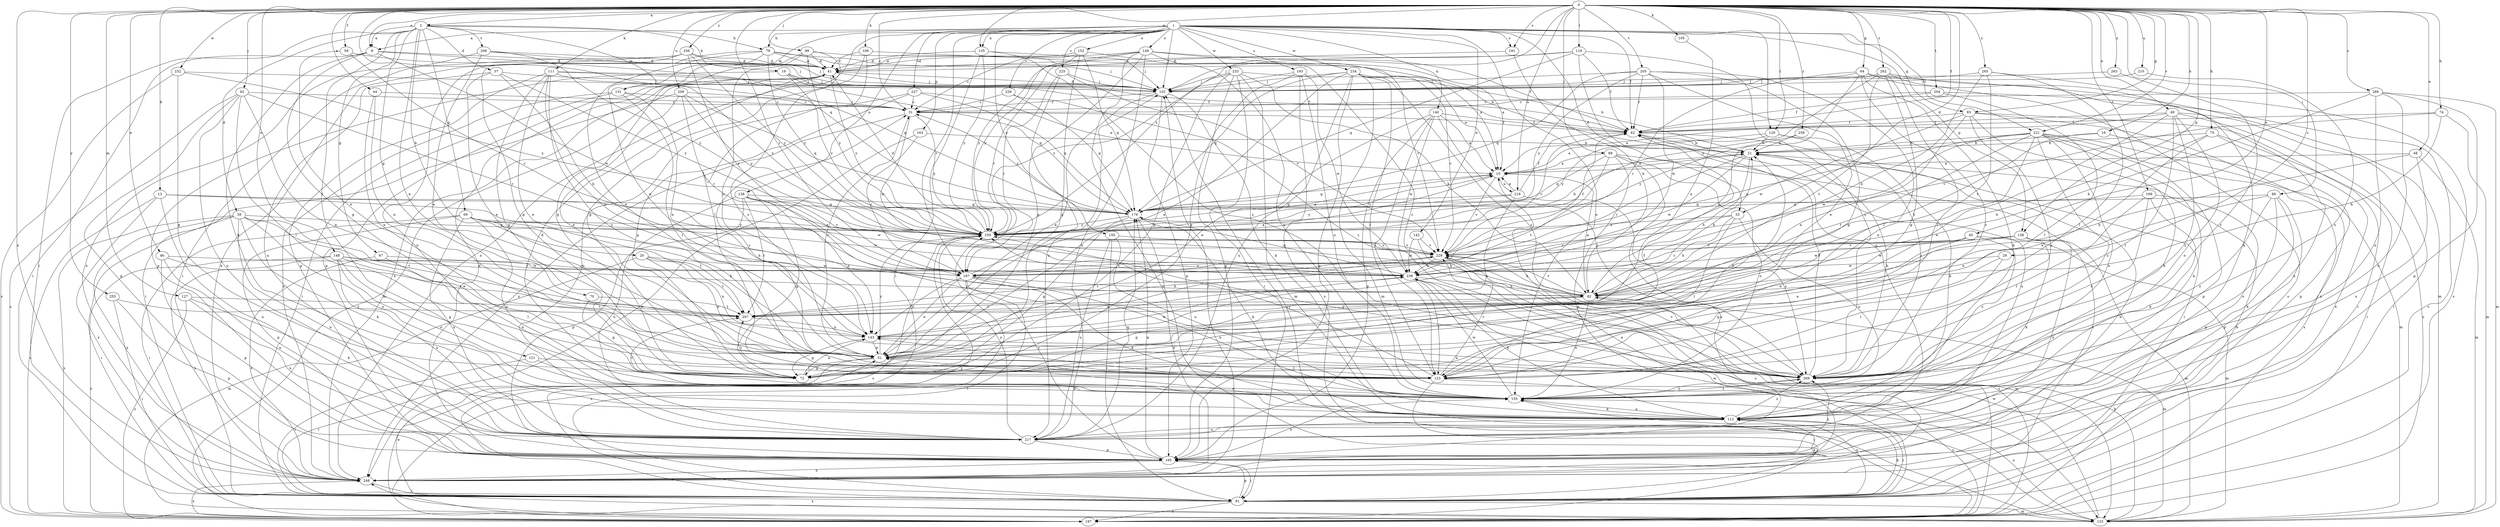 strict digraph  {
0;
1;
2;
8;
10;
13;
16;
19;
20;
21;
29;
31;
33;
37;
39;
41;
44;
45;
46;
48;
49;
51;
59;
62;
64;
65;
67;
69;
70;
72;
74;
75;
79;
82;
88;
89;
91;
92;
99;
102;
105;
106;
111;
112;
116;
120;
121;
123;
127;
131;
133;
135;
138;
140;
142;
143;
148;
149;
150;
152;
155;
158;
163;
165;
176;
187;
191;
193;
197;
199;
204;
205;
206;
207;
209;
210;
216;
217;
221;
225;
226;
227;
228;
232;
233;
234;
238;
248;
255;
256;
258;
259;
262;
263;
265;
266;
269;
0 -> 2  [label=a];
0 -> 8  [label=a];
0 -> 13  [label=b];
0 -> 16  [label=b];
0 -> 29  [label=c];
0 -> 31  [label=c];
0 -> 33  [label=d];
0 -> 44  [label=e];
0 -> 45  [label=e];
0 -> 46  [label=e];
0 -> 48  [label=e];
0 -> 49  [label=e];
0 -> 59  [label=f];
0 -> 62  [label=f];
0 -> 64  [label=g];
0 -> 65  [label=g];
0 -> 74  [label=h];
0 -> 75  [label=h];
0 -> 88  [label=i];
0 -> 89  [label=i];
0 -> 92  [label=j];
0 -> 99  [label=j];
0 -> 105  [label=k];
0 -> 106  [label=k];
0 -> 111  [label=k];
0 -> 116  [label=l];
0 -> 120  [label=l];
0 -> 127  [label=m];
0 -> 135  [label=n];
0 -> 148  [label=o];
0 -> 158  [label=p];
0 -> 176  [label=q];
0 -> 187  [label=r];
0 -> 191  [label=s];
0 -> 199  [label=t];
0 -> 204  [label=t];
0 -> 205  [label=t];
0 -> 209  [label=u];
0 -> 210  [label=u];
0 -> 216  [label=u];
0 -> 221  [label=v];
0 -> 232  [label=w];
0 -> 248  [label=x];
0 -> 255  [label=y];
0 -> 256  [label=y];
0 -> 258  [label=y];
0 -> 259  [label=y];
0 -> 262  [label=z];
0 -> 263  [label=z];
0 -> 265  [label=z];
0 -> 266  [label=z];
1 -> 8  [label=a];
1 -> 33  [label=d];
1 -> 62  [label=f];
1 -> 65  [label=g];
1 -> 79  [label=h];
1 -> 102  [label=j];
1 -> 120  [label=l];
1 -> 131  [label=m];
1 -> 135  [label=n];
1 -> 138  [label=n];
1 -> 140  [label=n];
1 -> 142  [label=n];
1 -> 149  [label=o];
1 -> 150  [label=o];
1 -> 152  [label=o];
1 -> 155  [label=o];
1 -> 158  [label=p];
1 -> 163  [label=p];
1 -> 187  [label=r];
1 -> 191  [label=s];
1 -> 193  [label=s];
1 -> 221  [label=v];
1 -> 225  [label=v];
1 -> 226  [label=v];
1 -> 227  [label=v];
1 -> 233  [label=w];
1 -> 234  [label=w];
1 -> 248  [label=x];
2 -> 8  [label=a];
2 -> 19  [label=b];
2 -> 20  [label=b];
2 -> 37  [label=d];
2 -> 39  [label=d];
2 -> 51  [label=e];
2 -> 67  [label=g];
2 -> 69  [label=g];
2 -> 70  [label=g];
2 -> 79  [label=h];
2 -> 91  [label=i];
2 -> 121  [label=l];
2 -> 131  [label=m];
2 -> 206  [label=t];
8 -> 41  [label=d];
8 -> 72  [label=g];
8 -> 91  [label=i];
8 -> 112  [label=k];
8 -> 176  [label=q];
8 -> 238  [label=w];
10 -> 176  [label=q];
10 -> 216  [label=u];
10 -> 228  [label=v];
10 -> 259  [label=y];
13 -> 176  [label=q];
13 -> 197  [label=s];
13 -> 217  [label=u];
13 -> 228  [label=v];
13 -> 238  [label=w];
13 -> 248  [label=x];
16 -> 21  [label=b];
16 -> 82  [label=h];
16 -> 165  [label=p];
19 -> 62  [label=f];
19 -> 102  [label=j];
19 -> 165  [label=p];
19 -> 176  [label=q];
19 -> 259  [label=y];
20 -> 51  [label=e];
20 -> 133  [label=m];
20 -> 143  [label=n];
20 -> 207  [label=t];
20 -> 238  [label=w];
21 -> 10  [label=a];
21 -> 82  [label=h];
21 -> 187  [label=r];
21 -> 238  [label=w];
29 -> 72  [label=g];
29 -> 123  [label=l];
29 -> 238  [label=w];
31 -> 62  [label=f];
31 -> 238  [label=w];
31 -> 248  [label=x];
31 -> 259  [label=y];
33 -> 82  [label=h];
33 -> 123  [label=l];
33 -> 155  [label=o];
33 -> 187  [label=r];
33 -> 259  [label=y];
37 -> 51  [label=e];
37 -> 82  [label=h];
37 -> 102  [label=j];
37 -> 217  [label=u];
37 -> 259  [label=y];
39 -> 51  [label=e];
39 -> 91  [label=i];
39 -> 112  [label=k];
39 -> 155  [label=o];
39 -> 197  [label=s];
39 -> 207  [label=t];
39 -> 217  [label=u];
39 -> 248  [label=x];
39 -> 259  [label=y];
41 -> 102  [label=j];
41 -> 133  [label=m];
41 -> 165  [label=p];
41 -> 248  [label=x];
41 -> 259  [label=y];
44 -> 31  [label=c];
44 -> 51  [label=e];
44 -> 143  [label=n];
45 -> 133  [label=m];
45 -> 143  [label=n];
45 -> 187  [label=r];
45 -> 228  [label=v];
45 -> 238  [label=w];
45 -> 269  [label=z];
46 -> 165  [label=p];
46 -> 187  [label=r];
46 -> 207  [label=t];
46 -> 217  [label=u];
48 -> 10  [label=a];
48 -> 82  [label=h];
48 -> 133  [label=m];
48 -> 217  [label=u];
49 -> 10  [label=a];
49 -> 51  [label=e];
49 -> 62  [label=f];
49 -> 91  [label=i];
49 -> 123  [label=l];
49 -> 155  [label=o];
49 -> 197  [label=s];
49 -> 269  [label=z];
51 -> 31  [label=c];
51 -> 72  [label=g];
51 -> 91  [label=i];
51 -> 102  [label=j];
51 -> 123  [label=l];
51 -> 238  [label=w];
51 -> 259  [label=y];
51 -> 269  [label=z];
59 -> 41  [label=d];
59 -> 51  [label=e];
59 -> 187  [label=r];
62 -> 21  [label=b];
62 -> 91  [label=i];
62 -> 217  [label=u];
62 -> 228  [label=v];
64 -> 102  [label=j];
64 -> 112  [label=k];
64 -> 133  [label=m];
64 -> 143  [label=n];
64 -> 187  [label=r];
64 -> 197  [label=s];
64 -> 269  [label=z];
65 -> 62  [label=f];
65 -> 91  [label=i];
65 -> 112  [label=k];
65 -> 143  [label=n];
65 -> 238  [label=w];
65 -> 248  [label=x];
65 -> 269  [label=z];
67 -> 155  [label=o];
67 -> 187  [label=r];
67 -> 248  [label=x];
69 -> 82  [label=h];
69 -> 91  [label=i];
69 -> 155  [label=o];
69 -> 165  [label=p];
69 -> 207  [label=t];
69 -> 217  [label=u];
69 -> 238  [label=w];
69 -> 259  [label=y];
70 -> 72  [label=g];
70 -> 207  [label=t];
72 -> 62  [label=f];
72 -> 143  [label=n];
74 -> 62  [label=f];
74 -> 82  [label=h];
74 -> 133  [label=m];
74 -> 228  [label=v];
75 -> 21  [label=b];
75 -> 51  [label=e];
75 -> 82  [label=h];
75 -> 91  [label=i];
75 -> 248  [label=x];
79 -> 21  [label=b];
79 -> 41  [label=d];
79 -> 51  [label=e];
79 -> 72  [label=g];
79 -> 102  [label=j];
79 -> 143  [label=n];
79 -> 259  [label=y];
82 -> 10  [label=a];
82 -> 21  [label=b];
82 -> 72  [label=g];
82 -> 133  [label=m];
82 -> 155  [label=o];
82 -> 207  [label=t];
82 -> 228  [label=v];
88 -> 10  [label=a];
88 -> 91  [label=i];
88 -> 155  [label=o];
88 -> 165  [label=p];
88 -> 176  [label=q];
88 -> 207  [label=t];
88 -> 248  [label=x];
89 -> 112  [label=k];
89 -> 143  [label=n];
89 -> 155  [label=o];
89 -> 165  [label=p];
89 -> 176  [label=q];
89 -> 269  [label=z];
91 -> 10  [label=a];
91 -> 21  [label=b];
91 -> 112  [label=k];
91 -> 133  [label=m];
91 -> 155  [label=o];
91 -> 165  [label=p];
91 -> 197  [label=s];
91 -> 259  [label=y];
92 -> 31  [label=c];
92 -> 51  [label=e];
92 -> 123  [label=l];
92 -> 165  [label=p];
92 -> 187  [label=r];
92 -> 197  [label=s];
92 -> 217  [label=u];
99 -> 10  [label=a];
99 -> 41  [label=d];
99 -> 72  [label=g];
99 -> 143  [label=n];
99 -> 259  [label=y];
99 -> 269  [label=z];
102 -> 31  [label=c];
102 -> 41  [label=d];
102 -> 51  [label=e];
102 -> 112  [label=k];
102 -> 165  [label=p];
105 -> 51  [label=e];
106 -> 10  [label=a];
106 -> 41  [label=d];
106 -> 72  [label=g];
106 -> 123  [label=l];
111 -> 51  [label=e];
111 -> 62  [label=f];
111 -> 72  [label=g];
111 -> 102  [label=j];
111 -> 143  [label=n];
111 -> 165  [label=p];
111 -> 259  [label=y];
111 -> 269  [label=z];
112 -> 51  [label=e];
112 -> 91  [label=i];
112 -> 155  [label=o];
112 -> 217  [label=u];
112 -> 269  [label=z];
116 -> 41  [label=d];
116 -> 62  [label=f];
116 -> 102  [label=j];
116 -> 176  [label=q];
116 -> 217  [label=u];
116 -> 269  [label=z];
120 -> 10  [label=a];
120 -> 21  [label=b];
120 -> 112  [label=k];
120 -> 259  [label=y];
120 -> 269  [label=z];
121 -> 91  [label=i];
121 -> 112  [label=k];
121 -> 123  [label=l];
123 -> 21  [label=b];
123 -> 31  [label=c];
123 -> 91  [label=i];
123 -> 197  [label=s];
123 -> 207  [label=t];
123 -> 228  [label=v];
123 -> 259  [label=y];
127 -> 112  [label=k];
127 -> 197  [label=s];
127 -> 207  [label=t];
127 -> 217  [label=u];
131 -> 31  [label=c];
131 -> 91  [label=i];
131 -> 123  [label=l];
131 -> 143  [label=n];
131 -> 248  [label=x];
133 -> 51  [label=e];
133 -> 82  [label=h];
133 -> 102  [label=j];
133 -> 155  [label=o];
133 -> 238  [label=w];
133 -> 248  [label=x];
135 -> 41  [label=d];
135 -> 91  [label=i];
135 -> 102  [label=j];
135 -> 259  [label=y];
135 -> 269  [label=z];
138 -> 72  [label=g];
138 -> 143  [label=n];
138 -> 165  [label=p];
138 -> 176  [label=q];
138 -> 207  [label=t];
138 -> 217  [label=u];
138 -> 228  [label=v];
138 -> 269  [label=z];
140 -> 10  [label=a];
140 -> 51  [label=e];
140 -> 62  [label=f];
140 -> 123  [label=l];
140 -> 165  [label=p];
140 -> 238  [label=w];
140 -> 269  [label=z];
142 -> 197  [label=s];
142 -> 228  [label=v];
142 -> 238  [label=w];
143 -> 51  [label=e];
143 -> 72  [label=g];
143 -> 238  [label=w];
148 -> 72  [label=g];
148 -> 82  [label=h];
148 -> 123  [label=l];
148 -> 155  [label=o];
148 -> 197  [label=s];
148 -> 217  [label=u];
148 -> 238  [label=w];
148 -> 248  [label=x];
149 -> 41  [label=d];
149 -> 62  [label=f];
149 -> 72  [label=g];
149 -> 155  [label=o];
149 -> 187  [label=r];
149 -> 197  [label=s];
149 -> 217  [label=u];
149 -> 228  [label=v];
149 -> 259  [label=y];
150 -> 91  [label=i];
150 -> 155  [label=o];
150 -> 217  [label=u];
150 -> 228  [label=v];
152 -> 31  [label=c];
152 -> 41  [label=d];
152 -> 72  [label=g];
152 -> 176  [label=q];
152 -> 259  [label=y];
152 -> 269  [label=z];
155 -> 41  [label=d];
155 -> 112  [label=k];
155 -> 143  [label=n];
155 -> 207  [label=t];
155 -> 238  [label=w];
155 -> 269  [label=z];
158 -> 51  [label=e];
158 -> 112  [label=k];
158 -> 133  [label=m];
158 -> 217  [label=u];
158 -> 228  [label=v];
158 -> 238  [label=w];
163 -> 21  [label=b];
163 -> 187  [label=r];
163 -> 248  [label=x];
165 -> 41  [label=d];
165 -> 91  [label=i];
165 -> 155  [label=o];
165 -> 176  [label=q];
165 -> 248  [label=x];
165 -> 259  [label=y];
165 -> 269  [label=z];
176 -> 31  [label=c];
176 -> 72  [label=g];
176 -> 112  [label=k];
176 -> 248  [label=x];
176 -> 259  [label=y];
187 -> 10  [label=a];
187 -> 51  [label=e];
187 -> 82  [label=h];
187 -> 91  [label=i];
187 -> 112  [label=k];
187 -> 143  [label=n];
187 -> 155  [label=o];
187 -> 197  [label=s];
187 -> 228  [label=v];
191 -> 41  [label=d];
191 -> 82  [label=h];
193 -> 72  [label=g];
193 -> 102  [label=j];
193 -> 155  [label=o];
193 -> 197  [label=s];
193 -> 238  [label=w];
197 -> 248  [label=x];
199 -> 112  [label=k];
199 -> 123  [label=l];
199 -> 165  [label=p];
199 -> 176  [label=q];
199 -> 269  [label=z];
204 -> 31  [label=c];
204 -> 62  [label=f];
204 -> 123  [label=l];
204 -> 197  [label=s];
205 -> 51  [label=e];
205 -> 62  [label=f];
205 -> 72  [label=g];
205 -> 102  [label=j];
205 -> 123  [label=l];
205 -> 176  [label=q];
205 -> 238  [label=w];
205 -> 259  [label=y];
206 -> 41  [label=d];
206 -> 51  [label=e];
206 -> 102  [label=j];
206 -> 248  [label=x];
206 -> 259  [label=y];
207 -> 143  [label=n];
209 -> 31  [label=c];
209 -> 51  [label=e];
209 -> 91  [label=i];
209 -> 176  [label=q];
209 -> 187  [label=r];
209 -> 259  [label=y];
210 -> 102  [label=j];
210 -> 269  [label=z];
216 -> 10  [label=a];
216 -> 51  [label=e];
216 -> 62  [label=f];
216 -> 176  [label=q];
216 -> 259  [label=y];
216 -> 269  [label=z];
217 -> 165  [label=p];
217 -> 176  [label=q];
217 -> 259  [label=y];
221 -> 21  [label=b];
221 -> 112  [label=k];
221 -> 133  [label=m];
221 -> 143  [label=n];
221 -> 155  [label=o];
221 -> 165  [label=p];
221 -> 197  [label=s];
221 -> 207  [label=t];
221 -> 228  [label=v];
221 -> 238  [label=w];
221 -> 269  [label=z];
225 -> 102  [label=j];
225 -> 187  [label=r];
225 -> 217  [label=u];
225 -> 228  [label=v];
226 -> 31  [label=c];
226 -> 176  [label=q];
226 -> 269  [label=z];
227 -> 10  [label=a];
227 -> 31  [label=c];
227 -> 72  [label=g];
227 -> 176  [label=q];
227 -> 217  [label=u];
228 -> 62  [label=f];
228 -> 82  [label=h];
228 -> 133  [label=m];
228 -> 187  [label=r];
228 -> 197  [label=s];
228 -> 207  [label=t];
228 -> 238  [label=w];
232 -> 72  [label=g];
232 -> 102  [label=j];
232 -> 197  [label=s];
232 -> 259  [label=y];
233 -> 21  [label=b];
233 -> 72  [label=g];
233 -> 82  [label=h];
233 -> 91  [label=i];
233 -> 102  [label=j];
233 -> 133  [label=m];
233 -> 165  [label=p];
233 -> 259  [label=y];
234 -> 10  [label=a];
234 -> 51  [label=e];
234 -> 102  [label=j];
234 -> 123  [label=l];
234 -> 133  [label=m];
234 -> 165  [label=p];
234 -> 176  [label=q];
234 -> 217  [label=u];
234 -> 228  [label=v];
234 -> 269  [label=z];
238 -> 82  [label=h];
238 -> 112  [label=k];
238 -> 123  [label=l];
238 -> 176  [label=q];
248 -> 21  [label=b];
248 -> 91  [label=i];
248 -> 102  [label=j];
248 -> 112  [label=k];
248 -> 238  [label=w];
255 -> 91  [label=i];
255 -> 165  [label=p];
255 -> 207  [label=t];
256 -> 41  [label=d];
256 -> 91  [label=i];
256 -> 102  [label=j];
256 -> 187  [label=r];
256 -> 217  [label=u];
256 -> 248  [label=x];
256 -> 259  [label=y];
258 -> 21  [label=b];
258 -> 259  [label=y];
259 -> 10  [label=a];
259 -> 21  [label=b];
259 -> 41  [label=d];
259 -> 82  [label=h];
259 -> 197  [label=s];
259 -> 228  [label=v];
262 -> 72  [label=g];
262 -> 102  [label=j];
262 -> 112  [label=k];
262 -> 123  [label=l];
262 -> 207  [label=t];
262 -> 248  [label=x];
262 -> 259  [label=y];
263 -> 102  [label=j];
263 -> 269  [label=z];
265 -> 82  [label=h];
265 -> 102  [label=j];
265 -> 123  [label=l];
265 -> 197  [label=s];
265 -> 207  [label=t];
266 -> 31  [label=c];
266 -> 82  [label=h];
266 -> 133  [label=m];
266 -> 155  [label=o];
266 -> 165  [label=p];
266 -> 217  [label=u];
269 -> 21  [label=b];
269 -> 62  [label=f];
269 -> 143  [label=n];
269 -> 155  [label=o];
269 -> 228  [label=v];
269 -> 259  [label=y];
}
